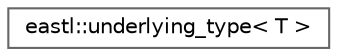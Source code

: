 digraph "类继承关系图"
{
 // LATEX_PDF_SIZE
  bgcolor="transparent";
  edge [fontname=Helvetica,fontsize=10,labelfontname=Helvetica,labelfontsize=10];
  node [fontname=Helvetica,fontsize=10,shape=box,height=0.2,width=0.4];
  rankdir="LR";
  Node0 [id="Node000000",label="eastl::underlying_type\< T \>",height=0.2,width=0.4,color="grey40", fillcolor="white", style="filled",URL="$structeastl_1_1underlying__type.html",tooltip=" "];
}
